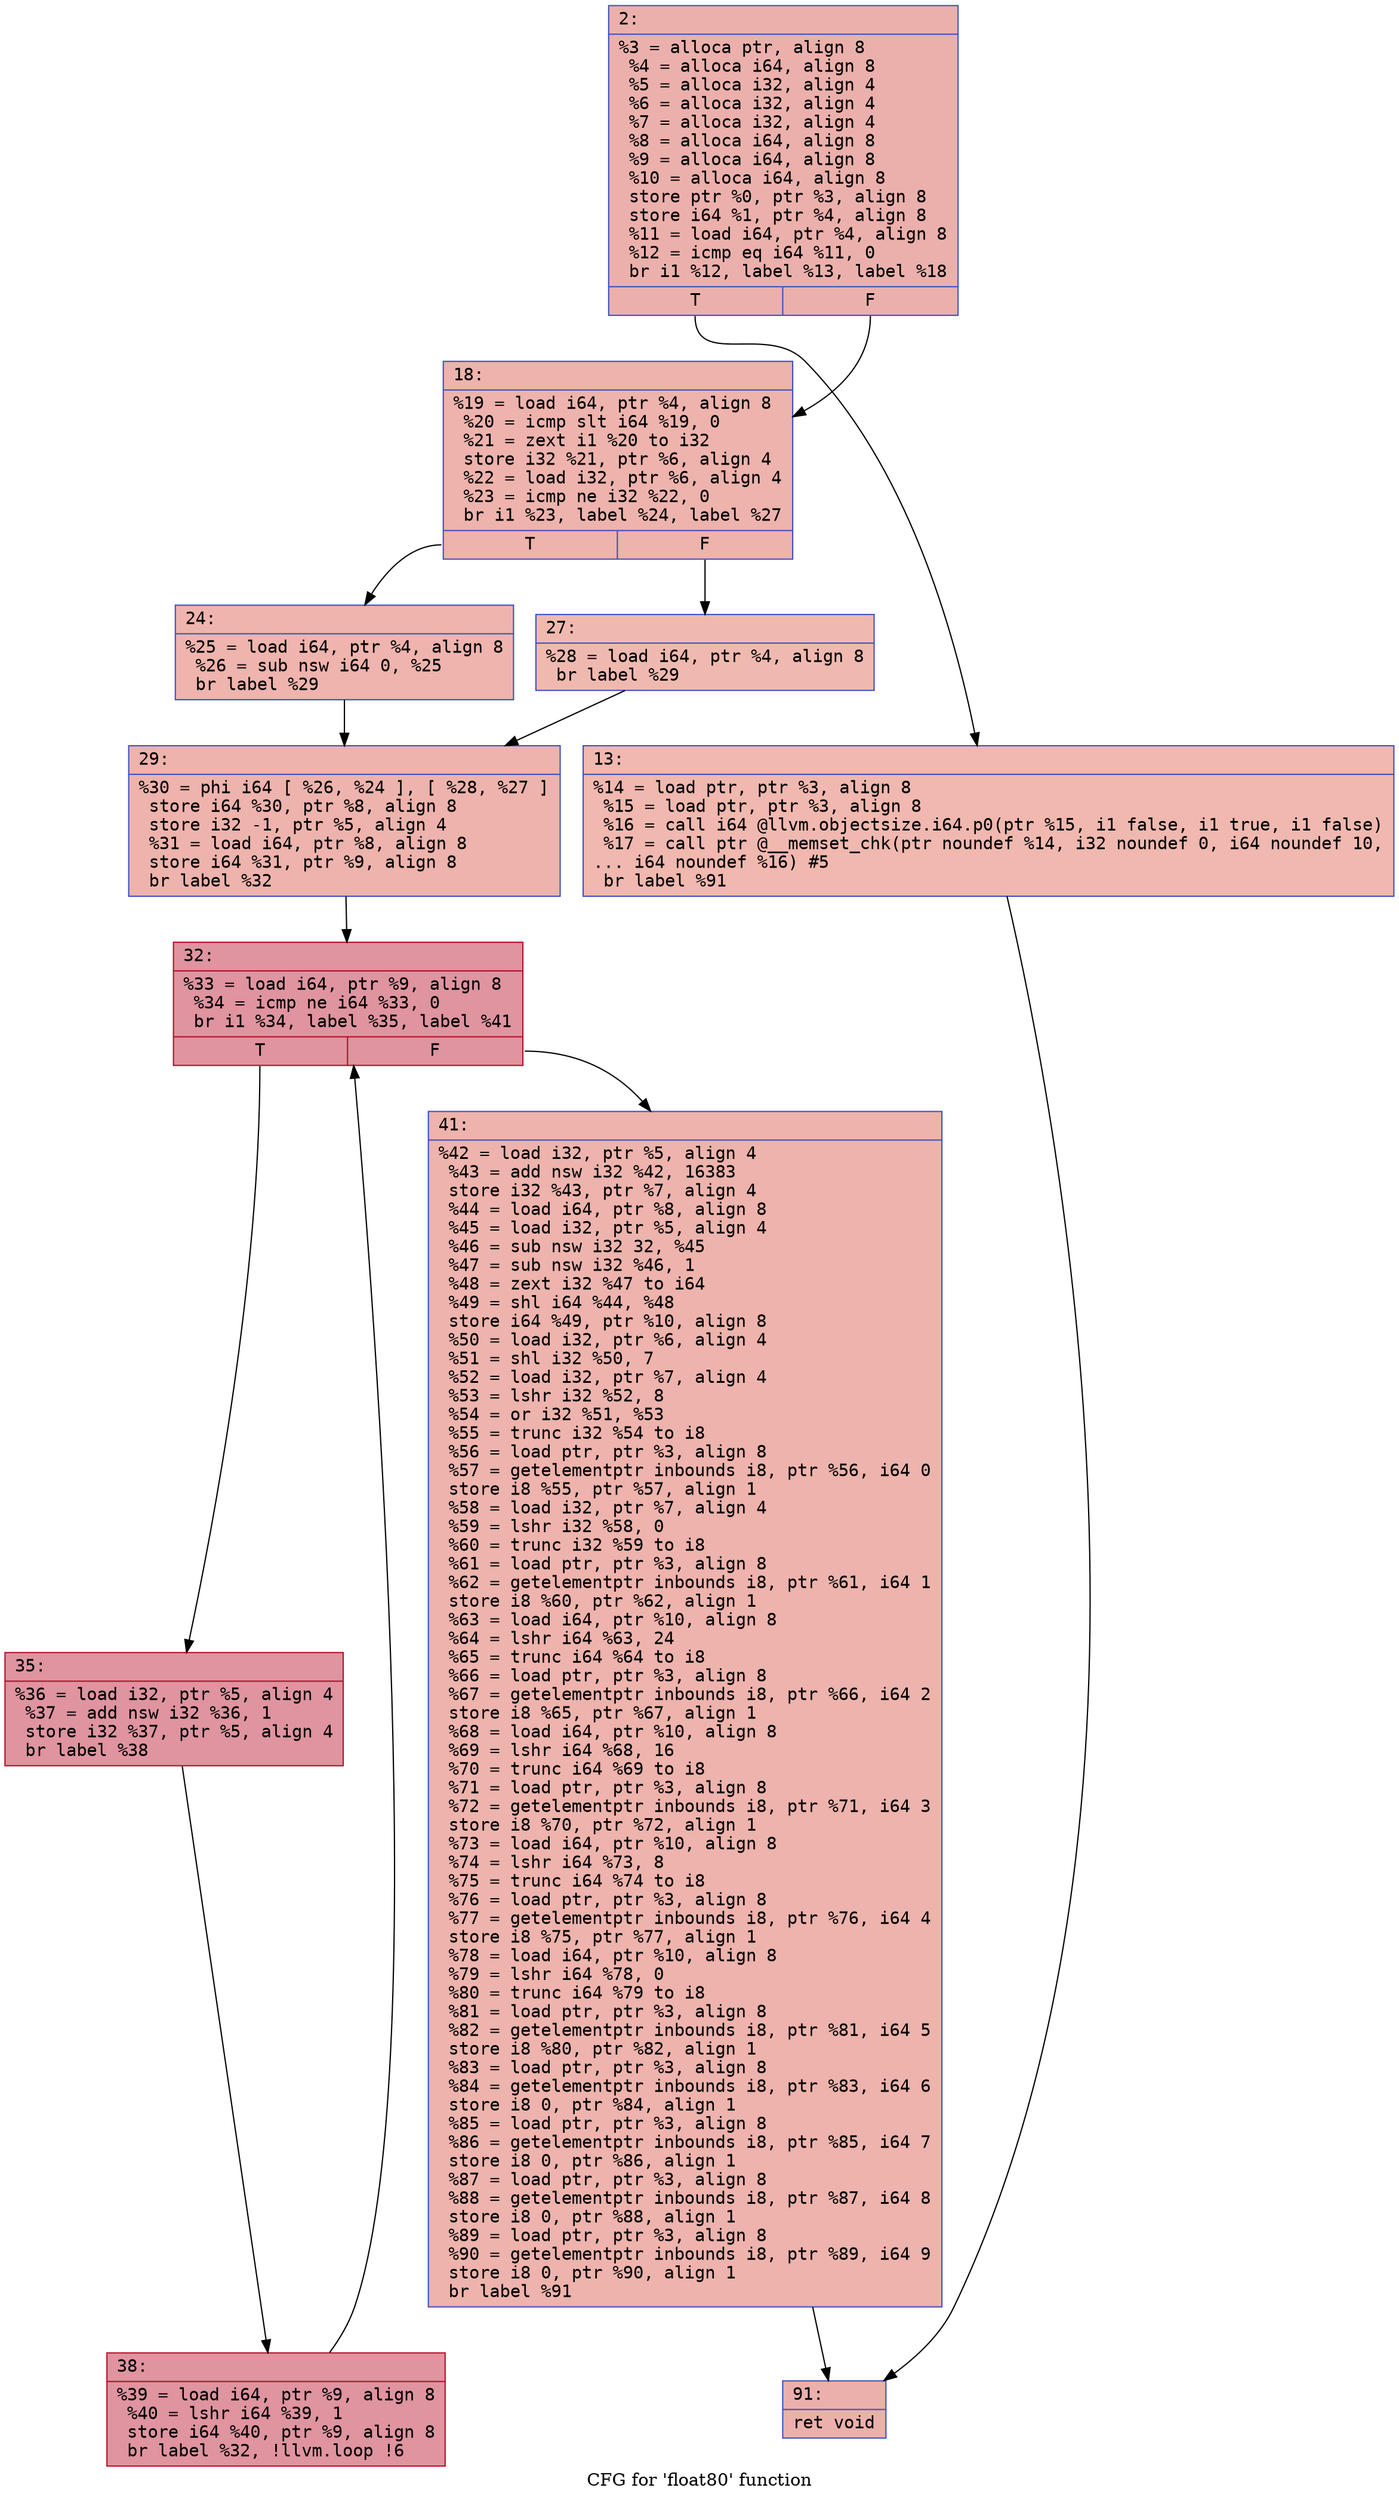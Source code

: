 digraph "CFG for 'float80' function" {
	label="CFG for 'float80' function";

	Node0x600000fbf5c0 [shape=record,color="#3d50c3ff", style=filled, fillcolor="#d24b4070" fontname="Courier",label="{2:\l|  %3 = alloca ptr, align 8\l  %4 = alloca i64, align 8\l  %5 = alloca i32, align 4\l  %6 = alloca i32, align 4\l  %7 = alloca i32, align 4\l  %8 = alloca i64, align 8\l  %9 = alloca i64, align 8\l  %10 = alloca i64, align 8\l  store ptr %0, ptr %3, align 8\l  store i64 %1, ptr %4, align 8\l  %11 = load i64, ptr %4, align 8\l  %12 = icmp eq i64 %11, 0\l  br i1 %12, label %13, label %18\l|{<s0>T|<s1>F}}"];
	Node0x600000fbf5c0:s0 -> Node0x600000fbf610[tooltip="2 -> 13\nProbability 37.50%" ];
	Node0x600000fbf5c0:s1 -> Node0x600000fbf660[tooltip="2 -> 18\nProbability 62.50%" ];
	Node0x600000fbf610 [shape=record,color="#3d50c3ff", style=filled, fillcolor="#dc5d4a70" fontname="Courier",label="{13:\l|  %14 = load ptr, ptr %3, align 8\l  %15 = load ptr, ptr %3, align 8\l  %16 = call i64 @llvm.objectsize.i64.p0(ptr %15, i1 false, i1 true, i1 false)\l  %17 = call ptr @__memset_chk(ptr noundef %14, i32 noundef 0, i64 noundef 10,\l... i64 noundef %16) #5\l  br label %91\l}"];
	Node0x600000fbf610 -> Node0x600000fbf8e0[tooltip="13 -> 91\nProbability 100.00%" ];
	Node0x600000fbf660 [shape=record,color="#3d50c3ff", style=filled, fillcolor="#d6524470" fontname="Courier",label="{18:\l|  %19 = load i64, ptr %4, align 8\l  %20 = icmp slt i64 %19, 0\l  %21 = zext i1 %20 to i32\l  store i32 %21, ptr %6, align 4\l  %22 = load i32, ptr %6, align 4\l  %23 = icmp ne i32 %22, 0\l  br i1 %23, label %24, label %27\l|{<s0>T|<s1>F}}"];
	Node0x600000fbf660:s0 -> Node0x600000fbf6b0[tooltip="18 -> 24\nProbability 62.50%" ];
	Node0x600000fbf660:s1 -> Node0x600000fbf700[tooltip="18 -> 27\nProbability 37.50%" ];
	Node0x600000fbf6b0 [shape=record,color="#3d50c3ff", style=filled, fillcolor="#d8564670" fontname="Courier",label="{24:\l|  %25 = load i64, ptr %4, align 8\l  %26 = sub nsw i64 0, %25\l  br label %29\l}"];
	Node0x600000fbf6b0 -> Node0x600000fbf750[tooltip="24 -> 29\nProbability 100.00%" ];
	Node0x600000fbf700 [shape=record,color="#3d50c3ff", style=filled, fillcolor="#de614d70" fontname="Courier",label="{27:\l|  %28 = load i64, ptr %4, align 8\l  br label %29\l}"];
	Node0x600000fbf700 -> Node0x600000fbf750[tooltip="27 -> 29\nProbability 100.00%" ];
	Node0x600000fbf750 [shape=record,color="#3d50c3ff", style=filled, fillcolor="#d6524470" fontname="Courier",label="{29:\l|  %30 = phi i64 [ %26, %24 ], [ %28, %27 ]\l  store i64 %30, ptr %8, align 8\l  store i32 -1, ptr %5, align 4\l  %31 = load i64, ptr %8, align 8\l  store i64 %31, ptr %9, align 8\l  br label %32\l}"];
	Node0x600000fbf750 -> Node0x600000fbf7a0[tooltip="29 -> 32\nProbability 100.00%" ];
	Node0x600000fbf7a0 [shape=record,color="#b70d28ff", style=filled, fillcolor="#b70d2870" fontname="Courier",label="{32:\l|  %33 = load i64, ptr %9, align 8\l  %34 = icmp ne i64 %33, 0\l  br i1 %34, label %35, label %41\l|{<s0>T|<s1>F}}"];
	Node0x600000fbf7a0:s0 -> Node0x600000fbf7f0[tooltip="32 -> 35\nProbability 96.88%" ];
	Node0x600000fbf7a0:s1 -> Node0x600000fbf890[tooltip="32 -> 41\nProbability 3.12%" ];
	Node0x600000fbf7f0 [shape=record,color="#b70d28ff", style=filled, fillcolor="#b70d2870" fontname="Courier",label="{35:\l|  %36 = load i32, ptr %5, align 4\l  %37 = add nsw i32 %36, 1\l  store i32 %37, ptr %5, align 4\l  br label %38\l}"];
	Node0x600000fbf7f0 -> Node0x600000fbf840[tooltip="35 -> 38\nProbability 100.00%" ];
	Node0x600000fbf840 [shape=record,color="#b70d28ff", style=filled, fillcolor="#b70d2870" fontname="Courier",label="{38:\l|  %39 = load i64, ptr %9, align 8\l  %40 = lshr i64 %39, 1\l  store i64 %40, ptr %9, align 8\l  br label %32, !llvm.loop !6\l}"];
	Node0x600000fbf840 -> Node0x600000fbf7a0[tooltip="38 -> 32\nProbability 100.00%" ];
	Node0x600000fbf890 [shape=record,color="#3d50c3ff", style=filled, fillcolor="#d6524470" fontname="Courier",label="{41:\l|  %42 = load i32, ptr %5, align 4\l  %43 = add nsw i32 %42, 16383\l  store i32 %43, ptr %7, align 4\l  %44 = load i64, ptr %8, align 8\l  %45 = load i32, ptr %5, align 4\l  %46 = sub nsw i32 32, %45\l  %47 = sub nsw i32 %46, 1\l  %48 = zext i32 %47 to i64\l  %49 = shl i64 %44, %48\l  store i64 %49, ptr %10, align 8\l  %50 = load i32, ptr %6, align 4\l  %51 = shl i32 %50, 7\l  %52 = load i32, ptr %7, align 4\l  %53 = lshr i32 %52, 8\l  %54 = or i32 %51, %53\l  %55 = trunc i32 %54 to i8\l  %56 = load ptr, ptr %3, align 8\l  %57 = getelementptr inbounds i8, ptr %56, i64 0\l  store i8 %55, ptr %57, align 1\l  %58 = load i32, ptr %7, align 4\l  %59 = lshr i32 %58, 0\l  %60 = trunc i32 %59 to i8\l  %61 = load ptr, ptr %3, align 8\l  %62 = getelementptr inbounds i8, ptr %61, i64 1\l  store i8 %60, ptr %62, align 1\l  %63 = load i64, ptr %10, align 8\l  %64 = lshr i64 %63, 24\l  %65 = trunc i64 %64 to i8\l  %66 = load ptr, ptr %3, align 8\l  %67 = getelementptr inbounds i8, ptr %66, i64 2\l  store i8 %65, ptr %67, align 1\l  %68 = load i64, ptr %10, align 8\l  %69 = lshr i64 %68, 16\l  %70 = trunc i64 %69 to i8\l  %71 = load ptr, ptr %3, align 8\l  %72 = getelementptr inbounds i8, ptr %71, i64 3\l  store i8 %70, ptr %72, align 1\l  %73 = load i64, ptr %10, align 8\l  %74 = lshr i64 %73, 8\l  %75 = trunc i64 %74 to i8\l  %76 = load ptr, ptr %3, align 8\l  %77 = getelementptr inbounds i8, ptr %76, i64 4\l  store i8 %75, ptr %77, align 1\l  %78 = load i64, ptr %10, align 8\l  %79 = lshr i64 %78, 0\l  %80 = trunc i64 %79 to i8\l  %81 = load ptr, ptr %3, align 8\l  %82 = getelementptr inbounds i8, ptr %81, i64 5\l  store i8 %80, ptr %82, align 1\l  %83 = load ptr, ptr %3, align 8\l  %84 = getelementptr inbounds i8, ptr %83, i64 6\l  store i8 0, ptr %84, align 1\l  %85 = load ptr, ptr %3, align 8\l  %86 = getelementptr inbounds i8, ptr %85, i64 7\l  store i8 0, ptr %86, align 1\l  %87 = load ptr, ptr %3, align 8\l  %88 = getelementptr inbounds i8, ptr %87, i64 8\l  store i8 0, ptr %88, align 1\l  %89 = load ptr, ptr %3, align 8\l  %90 = getelementptr inbounds i8, ptr %89, i64 9\l  store i8 0, ptr %90, align 1\l  br label %91\l}"];
	Node0x600000fbf890 -> Node0x600000fbf8e0[tooltip="41 -> 91\nProbability 100.00%" ];
	Node0x600000fbf8e0 [shape=record,color="#3d50c3ff", style=filled, fillcolor="#d24b4070" fontname="Courier",label="{91:\l|  ret void\l}"];
}
